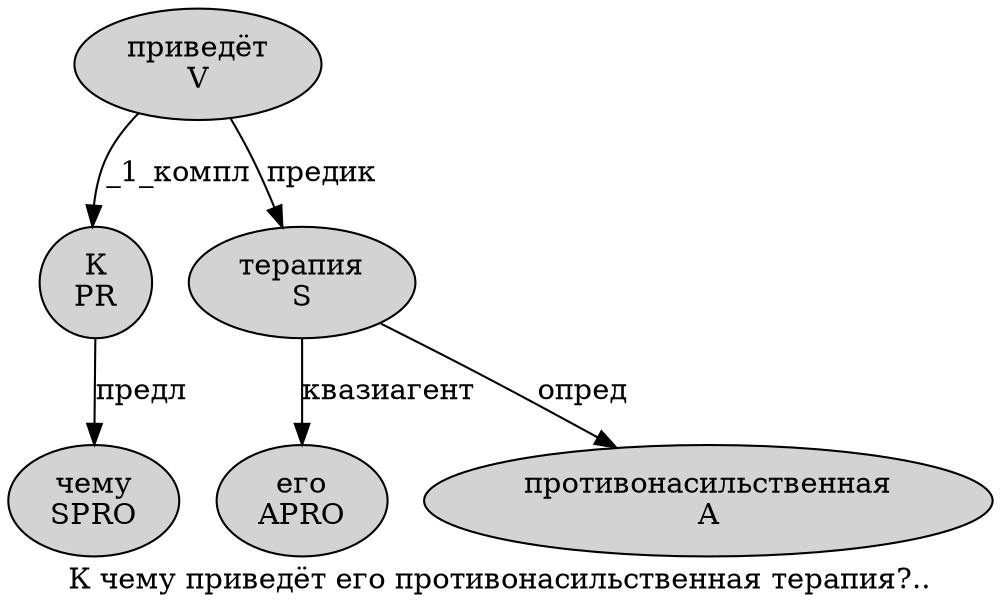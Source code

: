digraph SENTENCE_3980 {
	graph [label="К чему приведёт его противонасильственная терапия?.."]
	node [style=filled]
		0 [label="К
PR" color="" fillcolor=lightgray penwidth=1 shape=ellipse]
		1 [label="чему
SPRO" color="" fillcolor=lightgray penwidth=1 shape=ellipse]
		2 [label="приведёт
V" color="" fillcolor=lightgray penwidth=1 shape=ellipse]
		3 [label="его
APRO" color="" fillcolor=lightgray penwidth=1 shape=ellipse]
		4 [label="противонасильственная
A" color="" fillcolor=lightgray penwidth=1 shape=ellipse]
		5 [label="терапия
S" color="" fillcolor=lightgray penwidth=1 shape=ellipse]
			0 -> 1 [label="предл"]
			5 -> 3 [label="квазиагент"]
			5 -> 4 [label="опред"]
			2 -> 0 [label="_1_компл"]
			2 -> 5 [label="предик"]
}